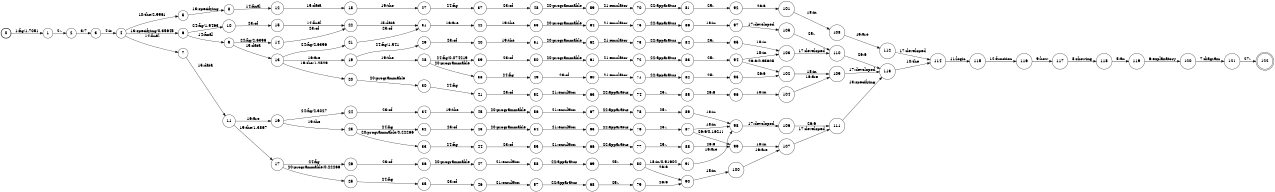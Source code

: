 digraph FST {
rankdir = LR;
size = "8.5,11";
label = "";
center = 1;
orientation = Portrait;
ranksep = "0.4";
nodesep = "0.25";
0 [label = "0", shape = circle, style = bold, fontsize = 14]
	0 -> 1 [label = "1:fig/1.7051", fontsize = 14];
1 [label = "1", shape = circle, style = solid, fontsize = 14]
	1 -> 2 [label = "2:.", fontsize = 14];
2 [label = "2", shape = circle, style = solid, fontsize = 14]
	2 -> 3 [label = "3:7", fontsize = 14];
3 [label = "3", shape = circle, style = solid, fontsize = 14]
	3 -> 4 [label = "4:is", fontsize = 14];
4 [label = "4", shape = circle, style = solid, fontsize = 14]
	4 -> 6 [label = "13:specifying/0.35645", fontsize = 14];
	4 -> 7 [label = "14:final", fontsize = 14];
	4 -> 5 [label = "10:the/2.9961", fontsize = 14];
5 [label = "5", shape = circle, style = solid, fontsize = 14]
	5 -> 8 [label = "13:specifying", fontsize = 14];
6 [label = "6", shape = circle, style = solid, fontsize = 14]
	6 -> 10 [label = "24:fig/1.9463", fontsize = 14];
	6 -> 9 [label = "14:final", fontsize = 14];
7 [label = "7", shape = circle, style = solid, fontsize = 14]
	7 -> 11 [label = "15:data", fontsize = 14];
8 [label = "8", shape = circle, style = solid, fontsize = 14]
	8 -> 12 [label = "14:final", fontsize = 14];
9 [label = "9", shape = circle, style = solid, fontsize = 14]
	9 -> 14 [label = "24:fig/2.6396", fontsize = 14];
	9 -> 13 [label = "15:data", fontsize = 14];
10 [label = "10", shape = circle, style = solid, fontsize = 14]
	10 -> 15 [label = "23:of", fontsize = 14];
11 [label = "11", shape = circle, style = solid, fontsize = 14]
	11 -> 16 [label = "16:are", fontsize = 14];
	11 -> 17 [label = "19:the/1.3867", fontsize = 14];
12 [label = "12", shape = circle, style = solid, fontsize = 14]
	12 -> 18 [label = "15:data", fontsize = 14];
13 [label = "13", shape = circle, style = solid, fontsize = 14]
	13 -> 21 [label = "24:fig/2.6396", fontsize = 14];
	13 -> 19 [label = "16:are", fontsize = 14];
	13 -> 20 [label = "19:the/1.2529", fontsize = 14];
14 [label = "14", shape = circle, style = solid, fontsize = 14]
	14 -> 22 [label = "23:of", fontsize = 14];
15 [label = "15", shape = circle, style = solid, fontsize = 14]
	15 -> 22 [label = "14:final", fontsize = 14];
16 [label = "16", shape = circle, style = solid, fontsize = 14]
	16 -> 24 [label = "24:fig/2.3027", fontsize = 14];
	16 -> 23 [label = "19:the", fontsize = 14];
17 [label = "17", shape = circle, style = solid, fontsize = 14]
	17 -> 26 [label = "24:fig", fontsize = 14];
	17 -> 25 [label = "20:programmable/0.22266", fontsize = 14];
18 [label = "18", shape = circle, style = solid, fontsize = 14]
	18 -> 27 [label = "19:the", fontsize = 14];
19 [label = "19", shape = circle, style = solid, fontsize = 14]
	19 -> 29 [label = "24:fig/1.541", fontsize = 14];
	19 -> 28 [label = "19:the", fontsize = 14];
20 [label = "20", shape = circle, style = solid, fontsize = 14]
	20 -> 30 [label = "20:programmable", fontsize = 14];
21 [label = "21", shape = circle, style = solid, fontsize = 14]
	21 -> 31 [label = "23:of", fontsize = 14];
22 [label = "22", shape = circle, style = solid, fontsize = 14]
	22 -> 31 [label = "15:data", fontsize = 14];
23 [label = "23", shape = circle, style = solid, fontsize = 14]
	23 -> 32 [label = "24:fig", fontsize = 14];
	23 -> 33 [label = "20:programmable/0.22266", fontsize = 14];
24 [label = "24", shape = circle, style = solid, fontsize = 14]
	24 -> 34 [label = "23:of", fontsize = 14];
25 [label = "25", shape = circle, style = solid, fontsize = 14]
	25 -> 35 [label = "24:fig", fontsize = 14];
26 [label = "26", shape = circle, style = solid, fontsize = 14]
	26 -> 36 [label = "23:of", fontsize = 14];
27 [label = "27", shape = circle, style = solid, fontsize = 14]
	27 -> 37 [label = "24:fig", fontsize = 14];
28 [label = "28", shape = circle, style = solid, fontsize = 14]
	28 -> 39 [label = "24:fig/0.074219", fontsize = 14];
	28 -> 38 [label = "20:programmable", fontsize = 14];
29 [label = "29", shape = circle, style = solid, fontsize = 14]
	29 -> 40 [label = "23:of", fontsize = 14];
30 [label = "30", shape = circle, style = solid, fontsize = 14]
	30 -> 41 [label = "24:fig", fontsize = 14];
31 [label = "31", shape = circle, style = solid, fontsize = 14]
	31 -> 42 [label = "16:are", fontsize = 14];
32 [label = "32", shape = circle, style = solid, fontsize = 14]
	32 -> 43 [label = "23:of", fontsize = 14];
33 [label = "33", shape = circle, style = solid, fontsize = 14]
	33 -> 44 [label = "24:fig", fontsize = 14];
34 [label = "34", shape = circle, style = solid, fontsize = 14]
	34 -> 45 [label = "19:the", fontsize = 14];
35 [label = "35", shape = circle, style = solid, fontsize = 14]
	35 -> 46 [label = "23:of", fontsize = 14];
36 [label = "36", shape = circle, style = solid, fontsize = 14]
	36 -> 47 [label = "20:programmable", fontsize = 14];
37 [label = "37", shape = circle, style = solid, fontsize = 14]
	37 -> 48 [label = "23:of", fontsize = 14];
38 [label = "38", shape = circle, style = solid, fontsize = 14]
	38 -> 49 [label = "24:fig", fontsize = 14];
39 [label = "39", shape = circle, style = solid, fontsize = 14]
	39 -> 50 [label = "23:of", fontsize = 14];
40 [label = "40", shape = circle, style = solid, fontsize = 14]
	40 -> 51 [label = "19:the", fontsize = 14];
41 [label = "41", shape = circle, style = solid, fontsize = 14]
	41 -> 52 [label = "23:of", fontsize = 14];
42 [label = "42", shape = circle, style = solid, fontsize = 14]
	42 -> 53 [label = "19:the", fontsize = 14];
43 [label = "43", shape = circle, style = solid, fontsize = 14]
	43 -> 54 [label = "20:programmable", fontsize = 14];
44 [label = "44", shape = circle, style = solid, fontsize = 14]
	44 -> 55 [label = "23:of", fontsize = 14];
45 [label = "45", shape = circle, style = solid, fontsize = 14]
	45 -> 56 [label = "20:programmable", fontsize = 14];
46 [label = "46", shape = circle, style = solid, fontsize = 14]
	46 -> 57 [label = "21:emulator", fontsize = 14];
47 [label = "47", shape = circle, style = solid, fontsize = 14]
	47 -> 58 [label = "21:emulator", fontsize = 14];
48 [label = "48", shape = circle, style = solid, fontsize = 14]
	48 -> 59 [label = "20:programmable", fontsize = 14];
49 [label = "49", shape = circle, style = solid, fontsize = 14]
	49 -> 60 [label = "23:of", fontsize = 14];
50 [label = "50", shape = circle, style = solid, fontsize = 14]
	50 -> 61 [label = "20:programmable", fontsize = 14];
51 [label = "51", shape = circle, style = solid, fontsize = 14]
	51 -> 62 [label = "20:programmable", fontsize = 14];
52 [label = "52", shape = circle, style = solid, fontsize = 14]
	52 -> 63 [label = "21:emulator", fontsize = 14];
53 [label = "53", shape = circle, style = solid, fontsize = 14]
	53 -> 64 [label = "20:programmable", fontsize = 14];
54 [label = "54", shape = circle, style = solid, fontsize = 14]
	54 -> 65 [label = "21:emulator", fontsize = 14];
55 [label = "55", shape = circle, style = solid, fontsize = 14]
	55 -> 66 [label = "21:emulator", fontsize = 14];
56 [label = "56", shape = circle, style = solid, fontsize = 14]
	56 -> 67 [label = "21:emulator", fontsize = 14];
57 [label = "57", shape = circle, style = solid, fontsize = 14]
	57 -> 68 [label = "22:apparatus", fontsize = 14];
58 [label = "58", shape = circle, style = solid, fontsize = 14]
	58 -> 69 [label = "22:apparatus", fontsize = 14];
59 [label = "59", shape = circle, style = solid, fontsize = 14]
	59 -> 70 [label = "21:emulator", fontsize = 14];
60 [label = "60", shape = circle, style = solid, fontsize = 14]
	60 -> 71 [label = "21:emulator", fontsize = 14];
61 [label = "61", shape = circle, style = solid, fontsize = 14]
	61 -> 72 [label = "21:emulator", fontsize = 14];
62 [label = "62", shape = circle, style = solid, fontsize = 14]
	62 -> 73 [label = "21:emulator", fontsize = 14];
63 [label = "63", shape = circle, style = solid, fontsize = 14]
	63 -> 74 [label = "22:apparatus", fontsize = 14];
64 [label = "64", shape = circle, style = solid, fontsize = 14]
	64 -> 75 [label = "21:emulator", fontsize = 14];
65 [label = "65", shape = circle, style = solid, fontsize = 14]
	65 -> 76 [label = "22:apparatus", fontsize = 14];
66 [label = "66", shape = circle, style = solid, fontsize = 14]
	66 -> 77 [label = "22:apparatus", fontsize = 14];
67 [label = "67", shape = circle, style = solid, fontsize = 14]
	67 -> 78 [label = "22:apparatus", fontsize = 14];
68 [label = "68", shape = circle, style = solid, fontsize = 14]
	68 -> 79 [label = "25:.", fontsize = 14];
69 [label = "69", shape = circle, style = solid, fontsize = 14]
	69 -> 80 [label = "25:.", fontsize = 14];
70 [label = "70", shape = circle, style = solid, fontsize = 14]
	70 -> 81 [label = "22:apparatus", fontsize = 14];
71 [label = "71", shape = circle, style = solid, fontsize = 14]
	71 -> 82 [label = "22:apparatus", fontsize = 14];
72 [label = "72", shape = circle, style = solid, fontsize = 14]
	72 -> 83 [label = "22:apparatus", fontsize = 14];
73 [label = "73", shape = circle, style = solid, fontsize = 14]
	73 -> 84 [label = "22:apparatus", fontsize = 14];
74 [label = "74", shape = circle, style = solid, fontsize = 14]
	74 -> 85 [label = "25:.", fontsize = 14];
75 [label = "75", shape = circle, style = solid, fontsize = 14]
	75 -> 86 [label = "22:apparatus", fontsize = 14];
76 [label = "76", shape = circle, style = solid, fontsize = 14]
	76 -> 87 [label = "25:.", fontsize = 14];
77 [label = "77", shape = circle, style = solid, fontsize = 14]
	77 -> 88 [label = "25:.", fontsize = 14];
78 [label = "78", shape = circle, style = solid, fontsize = 14]
	78 -> 89 [label = "25:.", fontsize = 14];
79 [label = "79", shape = circle, style = solid, fontsize = 14]
	79 -> 90 [label = "26:6", fontsize = 14];
80 [label = "80", shape = circle, style = solid, fontsize = 14]
	80 -> 91 [label = "18:in/0.91602", fontsize = 14];
	80 -> 90 [label = "26:6", fontsize = 14];
81 [label = "81", shape = circle, style = solid, fontsize = 14]
	81 -> 92 [label = "25:.", fontsize = 14];
82 [label = "82", shape = circle, style = solid, fontsize = 14]
	82 -> 93 [label = "25:.", fontsize = 14];
83 [label = "83", shape = circle, style = solid, fontsize = 14]
	83 -> 94 [label = "25:.", fontsize = 14];
84 [label = "84", shape = circle, style = solid, fontsize = 14]
	84 -> 95 [label = "25:.", fontsize = 14];
85 [label = "85", shape = circle, style = solid, fontsize = 14]
	85 -> 96 [label = "26:6", fontsize = 14];
86 [label = "86", shape = circle, style = solid, fontsize = 14]
	86 -> 97 [label = "18:in", fontsize = 14];
87 [label = "87", shape = circle, style = solid, fontsize = 14]
	87 -> 98 [label = "18:in", fontsize = 14];
	87 -> 99 [label = "26:6/0.16211", fontsize = 14];
88 [label = "88", shape = circle, style = solid, fontsize = 14]
	88 -> 99 [label = "26:6", fontsize = 14];
89 [label = "89", shape = circle, style = solid, fontsize = 14]
	89 -> 98 [label = "18:in", fontsize = 14];
90 [label = "90", shape = circle, style = solid, fontsize = 14]
	90 -> 100 [label = "18:in", fontsize = 14];
91 [label = "91", shape = circle, style = solid, fontsize = 14]
	91 -> 98 [label = "16:are", fontsize = 14];
92 [label = "92", shape = circle, style = solid, fontsize = 14]
	92 -> 101 [label = "26:6", fontsize = 14];
93 [label = "93", shape = circle, style = solid, fontsize = 14]
	93 -> 102 [label = "26:6", fontsize = 14];
94 [label = "94", shape = circle, style = solid, fontsize = 14]
	94 -> 103 [label = "18:in", fontsize = 14];
	94 -> 102 [label = "26:6/0.95605", fontsize = 14];
95 [label = "95", shape = circle, style = solid, fontsize = 14]
	95 -> 103 [label = "18:in", fontsize = 14];
96 [label = "96", shape = circle, style = solid, fontsize = 14]
	96 -> 104 [label = "18:in", fontsize = 14];
97 [label = "97", shape = circle, style = solid, fontsize = 14]
	97 -> 105 [label = "17:developed", fontsize = 14];
98 [label = "98", shape = circle, style = solid, fontsize = 14]
	98 -> 106 [label = "17:developed", fontsize = 14];
99 [label = "99", shape = circle, style = solid, fontsize = 14]
	99 -> 107 [label = "18:in", fontsize = 14];
100 [label = "100", shape = circle, style = solid, fontsize = 14]
	100 -> 107 [label = "16:are", fontsize = 14];
101 [label = "101", shape = circle, style = solid, fontsize = 14]
	101 -> 108 [label = "18:in", fontsize = 14];
102 [label = "102", shape = circle, style = solid, fontsize = 14]
	102 -> 109 [label = "18:in", fontsize = 14];
103 [label = "103", shape = circle, style = solid, fontsize = 14]
	103 -> 110 [label = "17:developed", fontsize = 14];
104 [label = "104", shape = circle, style = solid, fontsize = 14]
	104 -> 109 [label = "16:are", fontsize = 14];
105 [label = "105", shape = circle, style = solid, fontsize = 14]
	105 -> 110 [label = "25:.", fontsize = 14];
106 [label = "106", shape = circle, style = solid, fontsize = 14]
	106 -> 111 [label = "26:6", fontsize = 14];
107 [label = "107", shape = circle, style = solid, fontsize = 14]
	107 -> 111 [label = "17:developed", fontsize = 14];
108 [label = "108", shape = circle, style = solid, fontsize = 14]
	108 -> 112 [label = "16:are", fontsize = 14];
109 [label = "109", shape = circle, style = solid, fontsize = 14]
	109 -> 113 [label = "17:developed", fontsize = 14];
110 [label = "110", shape = circle, style = solid, fontsize = 14]
	110 -> 113 [label = "26:6", fontsize = 14];
111 [label = "111", shape = circle, style = solid, fontsize = 14]
	111 -> 113 [label = "13:specifying", fontsize = 14];
112 [label = "112", shape = circle, style = solid, fontsize = 14]
	112 -> 114 [label = "17:developed", fontsize = 14];
113 [label = "113", shape = circle, style = solid, fontsize = 14]
	113 -> 114 [label = "10:the", fontsize = 14];
114 [label = "114", shape = circle, style = solid, fontsize = 14]
	114 -> 115 [label = "11:logic", fontsize = 14];
115 [label = "115", shape = circle, style = solid, fontsize = 14]
	115 -> 116 [label = "12:function", fontsize = 14];
116 [label = "116", shape = circle, style = solid, fontsize = 14]
	116 -> 117 [label = "9:how", fontsize = 14];
117 [label = "117", shape = circle, style = solid, fontsize = 14]
	117 -> 118 [label = "8:showing", fontsize = 14];
118 [label = "118", shape = circle, style = solid, fontsize = 14]
	118 -> 119 [label = "5:an", fontsize = 14];
119 [label = "119", shape = circle, style = solid, fontsize = 14]
	119 -> 120 [label = "6:explanatory", fontsize = 14];
120 [label = "120", shape = circle, style = solid, fontsize = 14]
	120 -> 121 [label = "7:diagram", fontsize = 14];
121 [label = "121", shape = circle, style = solid, fontsize = 14]
	121 -> 122 [label = "27:.", fontsize = 14];
122 [label = "122", shape = doublecircle, style = solid, fontsize = 14]
}
